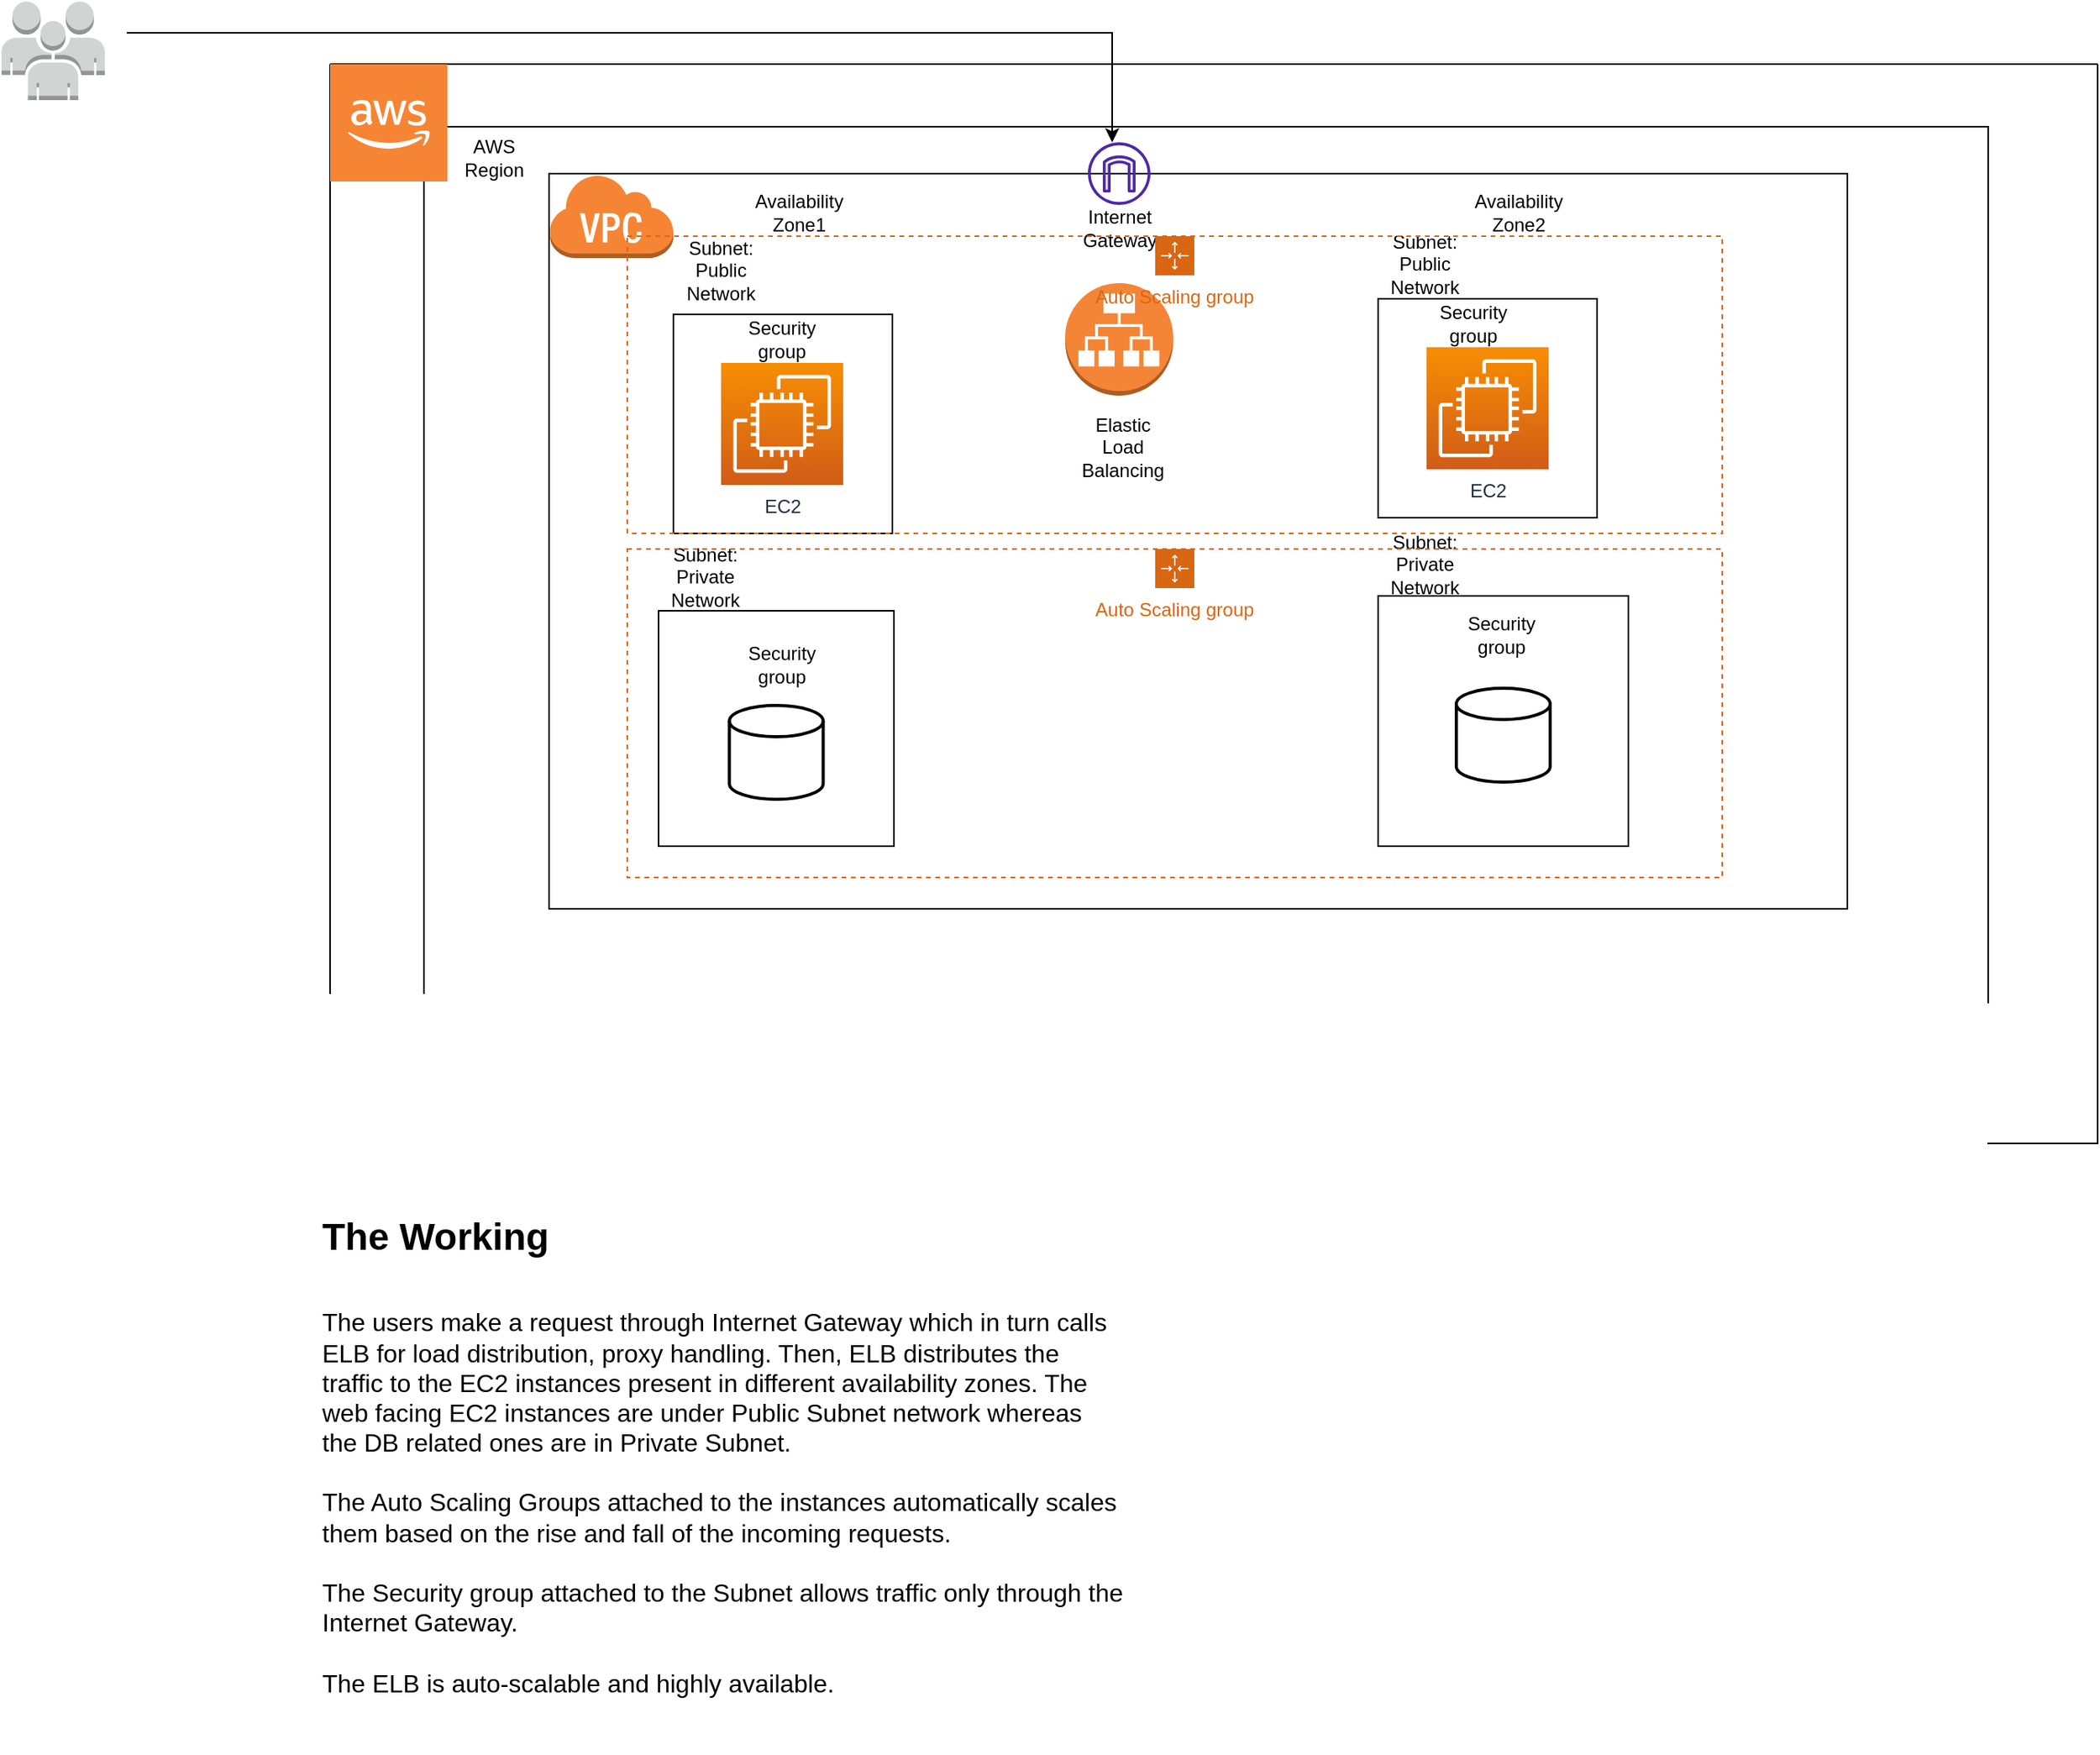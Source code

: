 <mxfile version="21.2.1" type="github">
  <diagram name="Page-1" id="PlIgevGMCSv-zmXggFxV">
    <mxGraphModel dx="938" dy="-621" grid="1" gridSize="10" guides="1" tooltips="1" connect="1" arrows="1" fold="1" page="1" pageScale="1" pageWidth="827" pageHeight="1169" math="0" shadow="0">
      <root>
        <mxCell id="0" />
        <mxCell id="1" parent="0" />
        <mxCell id="gjgdPwr-CT8w_bqsHbFe-2" value="" style="swimlane;startSize=0;movable=0;resizable=0;rotatable=0;deletable=0;editable=0;locked=1;connectable=0;" vertex="1" parent="1">
          <mxGeometry x="290" y="1220" width="1130" height="690" as="geometry" />
        </mxCell>
        <mxCell id="gjgdPwr-CT8w_bqsHbFe-6" value="" style="rounded=0;whiteSpace=wrap;html=1;" vertex="1" parent="gjgdPwr-CT8w_bqsHbFe-2">
          <mxGeometry x="60" y="40" width="1000" height="560" as="geometry" />
        </mxCell>
        <mxCell id="gjgdPwr-CT8w_bqsHbFe-7" value="" style="rounded=0;whiteSpace=wrap;html=1;movable=1;resizable=1;rotatable=1;deletable=1;editable=1;locked=0;connectable=1;" vertex="1" parent="gjgdPwr-CT8w_bqsHbFe-2">
          <mxGeometry x="140" y="70" width="830" height="470" as="geometry" />
        </mxCell>
        <mxCell id="gjgdPwr-CT8w_bqsHbFe-8" value="" style="outlineConnect=0;dashed=0;verticalLabelPosition=bottom;verticalAlign=top;align=center;html=1;shape=mxgraph.aws3.virtual_private_cloud;fillColor=#F58534;gradientColor=none;" vertex="1" parent="gjgdPwr-CT8w_bqsHbFe-2">
          <mxGeometry x="140" y="70" width="79.5" height="54" as="geometry" />
        </mxCell>
        <mxCell id="gjgdPwr-CT8w_bqsHbFe-12" value="" style="outlineConnect=0;dashed=0;verticalLabelPosition=bottom;verticalAlign=top;align=center;html=1;shape=mxgraph.aws3.cloud_2;fillColor=#F58534;gradientColor=none;movable=0;resizable=0;rotatable=0;deletable=0;editable=0;locked=1;connectable=0;" vertex="1" parent="gjgdPwr-CT8w_bqsHbFe-2">
          <mxGeometry width="75" height="75" as="geometry" />
        </mxCell>
        <mxCell id="gjgdPwr-CT8w_bqsHbFe-15" value="AWS Region" style="text;html=1;strokeColor=none;fillColor=none;align=center;verticalAlign=middle;whiteSpace=wrap;rounded=0;" vertex="1" parent="gjgdPwr-CT8w_bqsHbFe-2">
          <mxGeometry x="75" y="45" width="60" height="30" as="geometry" />
        </mxCell>
        <mxCell id="gjgdPwr-CT8w_bqsHbFe-16" value="" style="whiteSpace=wrap;html=1;aspect=fixed;movable=0;resizable=0;rotatable=0;deletable=0;editable=0;locked=1;connectable=0;" vertex="1" parent="gjgdPwr-CT8w_bqsHbFe-2">
          <mxGeometry x="219.5" y="160" width="140" height="140" as="geometry" />
        </mxCell>
        <mxCell id="gjgdPwr-CT8w_bqsHbFe-17" value="EC2" style="sketch=0;points=[[0,0,0],[0.25,0,0],[0.5,0,0],[0.75,0,0],[1,0,0],[0,1,0],[0.25,1,0],[0.5,1,0],[0.75,1,0],[1,1,0],[0,0.25,0],[0,0.5,0],[0,0.75,0],[1,0.25,0],[1,0.5,0],[1,0.75,0]];outlineConnect=0;fontColor=#232F3E;gradientColor=#F78E04;gradientDirection=north;fillColor=#D05C17;strokeColor=#ffffff;dashed=0;verticalLabelPosition=bottom;verticalAlign=top;align=center;html=1;fontSize=12;fontStyle=0;aspect=fixed;shape=mxgraph.aws4.resourceIcon;resIcon=mxgraph.aws4.ec2;movable=0;resizable=0;rotatable=0;deletable=0;editable=0;locked=1;connectable=0;" vertex="1" parent="gjgdPwr-CT8w_bqsHbFe-2">
          <mxGeometry x="250" y="191" width="78" height="78" as="geometry" />
        </mxCell>
        <mxCell id="gjgdPwr-CT8w_bqsHbFe-18" value="Security group" style="text;html=1;strokeColor=none;fillColor=none;align=center;verticalAlign=middle;whiteSpace=wrap;rounded=0;movable=0;resizable=0;rotatable=0;deletable=0;editable=0;locked=1;connectable=0;" vertex="1" parent="gjgdPwr-CT8w_bqsHbFe-2">
          <mxGeometry x="259" y="161" width="60" height="30" as="geometry" />
        </mxCell>
        <mxCell id="gjgdPwr-CT8w_bqsHbFe-20" value="" style="whiteSpace=wrap;html=1;aspect=fixed;movable=0;resizable=0;rotatable=0;deletable=0;editable=0;locked=1;connectable=0;" vertex="1" parent="gjgdPwr-CT8w_bqsHbFe-2">
          <mxGeometry x="670" y="150" width="140" height="140" as="geometry" />
        </mxCell>
        <mxCell id="gjgdPwr-CT8w_bqsHbFe-21" value="EC2" style="sketch=0;points=[[0,0,0],[0.25,0,0],[0.5,0,0],[0.75,0,0],[1,0,0],[0,1,0],[0.25,1,0],[0.5,1,0],[0.75,1,0],[1,1,0],[0,0.25,0],[0,0.5,0],[0,0.75,0],[1,0.25,0],[1,0.5,0],[1,0.75,0]];outlineConnect=0;fontColor=#232F3E;gradientColor=#F78E04;gradientDirection=north;fillColor=#D05C17;strokeColor=#ffffff;dashed=0;verticalLabelPosition=bottom;verticalAlign=top;align=center;html=1;fontSize=12;fontStyle=0;aspect=fixed;shape=mxgraph.aws4.resourceIcon;resIcon=mxgraph.aws4.ec2;movable=0;resizable=0;rotatable=0;deletable=0;editable=0;locked=1;connectable=0;" vertex="1" parent="gjgdPwr-CT8w_bqsHbFe-2">
          <mxGeometry x="701" y="181" width="78" height="78" as="geometry" />
        </mxCell>
        <mxCell id="gjgdPwr-CT8w_bqsHbFe-22" value="Security group" style="text;html=1;strokeColor=none;fillColor=none;align=center;verticalAlign=middle;whiteSpace=wrap;rounded=0;movable=0;resizable=0;rotatable=0;deletable=0;editable=0;locked=1;connectable=0;" vertex="1" parent="gjgdPwr-CT8w_bqsHbFe-2">
          <mxGeometry x="701" y="151" width="60" height="30" as="geometry" />
        </mxCell>
        <mxCell id="gjgdPwr-CT8w_bqsHbFe-23" value="" style="whiteSpace=wrap;html=1;aspect=fixed;movable=0;resizable=0;rotatable=0;deletable=0;editable=0;locked=1;connectable=0;" vertex="1" parent="gjgdPwr-CT8w_bqsHbFe-2">
          <mxGeometry x="210" y="349.5" width="150.5" height="150.5" as="geometry" />
        </mxCell>
        <mxCell id="gjgdPwr-CT8w_bqsHbFe-24" value="" style="whiteSpace=wrap;html=1;aspect=fixed;movable=0;resizable=0;rotatable=0;deletable=0;editable=0;locked=1;connectable=0;" vertex="1" parent="gjgdPwr-CT8w_bqsHbFe-2">
          <mxGeometry x="670" y="340" width="160" height="160" as="geometry" />
        </mxCell>
        <mxCell id="gjgdPwr-CT8w_bqsHbFe-25" value="" style="strokeWidth=2;html=1;shape=mxgraph.flowchart.database;whiteSpace=wrap;" vertex="1" parent="gjgdPwr-CT8w_bqsHbFe-2">
          <mxGeometry x="255.25" y="410" width="60" height="60" as="geometry" />
        </mxCell>
        <mxCell id="gjgdPwr-CT8w_bqsHbFe-26" value="Security group" style="text;html=1;strokeColor=none;fillColor=none;align=center;verticalAlign=middle;whiteSpace=wrap;rounded=0;" vertex="1" parent="gjgdPwr-CT8w_bqsHbFe-2">
          <mxGeometry x="259" y="369" width="60" height="30" as="geometry" />
        </mxCell>
        <mxCell id="gjgdPwr-CT8w_bqsHbFe-28" value="Security group" style="text;html=1;strokeColor=none;fillColor=none;align=center;verticalAlign=middle;whiteSpace=wrap;rounded=0;" vertex="1" parent="gjgdPwr-CT8w_bqsHbFe-2">
          <mxGeometry x="719" y="349.5" width="60" height="30" as="geometry" />
        </mxCell>
        <mxCell id="gjgdPwr-CT8w_bqsHbFe-29" value="" style="strokeWidth=2;html=1;shape=mxgraph.flowchart.database;whiteSpace=wrap;" vertex="1" parent="gjgdPwr-CT8w_bqsHbFe-2">
          <mxGeometry x="720" y="399" width="60" height="60" as="geometry" />
        </mxCell>
        <mxCell id="gjgdPwr-CT8w_bqsHbFe-31" value="Subnet: Public Network" style="text;html=1;strokeColor=none;fillColor=none;align=center;verticalAlign=middle;whiteSpace=wrap;rounded=0;" vertex="1" parent="gjgdPwr-CT8w_bqsHbFe-2">
          <mxGeometry x="219.5" y="110" width="60" height="44" as="geometry" />
        </mxCell>
        <mxCell id="gjgdPwr-CT8w_bqsHbFe-34" value="Subnet: Public Network" style="text;html=1;strokeColor=none;fillColor=none;align=center;verticalAlign=middle;whiteSpace=wrap;rounded=0;" vertex="1" parent="gjgdPwr-CT8w_bqsHbFe-2">
          <mxGeometry x="670" y="106" width="60" height="44" as="geometry" />
        </mxCell>
        <mxCell id="gjgdPwr-CT8w_bqsHbFe-35" value="Subnet: Private Network" style="text;html=1;strokeColor=none;fillColor=none;align=center;verticalAlign=middle;whiteSpace=wrap;rounded=0;movable=0;resizable=0;rotatable=0;deletable=0;editable=0;locked=1;connectable=0;" vertex="1" parent="gjgdPwr-CT8w_bqsHbFe-2">
          <mxGeometry x="210" y="305.5" width="60" height="44" as="geometry" />
        </mxCell>
        <mxCell id="gjgdPwr-CT8w_bqsHbFe-36" value="Subnet: Private Network" style="text;html=1;strokeColor=none;fillColor=none;align=center;verticalAlign=middle;whiteSpace=wrap;rounded=0;" vertex="1" parent="gjgdPwr-CT8w_bqsHbFe-2">
          <mxGeometry x="670" y="298" width="60" height="44" as="geometry" />
        </mxCell>
        <mxCell id="gjgdPwr-CT8w_bqsHbFe-37" value="" style="outlineConnect=0;dashed=0;verticalLabelPosition=bottom;verticalAlign=top;align=center;html=1;shape=mxgraph.aws3.application_load_balancer;fillColor=#F58536;gradientColor=none;" vertex="1" parent="1">
          <mxGeometry x="760" y="1360" width="69" height="72" as="geometry" />
        </mxCell>
        <mxCell id="gjgdPwr-CT8w_bqsHbFe-38" value="" style="sketch=0;outlineConnect=0;fontColor=#232F3E;gradientColor=none;fillColor=#4D27AA;strokeColor=none;dashed=0;verticalLabelPosition=bottom;verticalAlign=top;align=center;html=1;fontSize=12;fontStyle=0;aspect=fixed;pointerEvents=1;shape=mxgraph.aws4.internet_gateway;" vertex="1" parent="1">
          <mxGeometry x="774.5" y="1270" width="40" height="40" as="geometry" />
        </mxCell>
        <mxCell id="gjgdPwr-CT8w_bqsHbFe-39" value="" style="outlineConnect=0;dashed=0;verticalLabelPosition=bottom;verticalAlign=top;align=center;html=1;shape=mxgraph.aws3.users;fillColor=#D2D3D3;gradientColor=none;movable=0;resizable=0;rotatable=0;deletable=0;editable=0;locked=1;connectable=0;" vertex="1" parent="1">
          <mxGeometry x="80" y="1180" width="66" height="63" as="geometry" />
        </mxCell>
        <mxCell id="gjgdPwr-CT8w_bqsHbFe-43" value="" style="endArrow=classic;html=1;rounded=0;movable=0;resizable=0;rotatable=0;deletable=0;editable=0;locked=1;connectable=0;" edge="1" parent="1" target="gjgdPwr-CT8w_bqsHbFe-38">
          <mxGeometry width="50" height="50" relative="1" as="geometry">
            <mxPoint x="160" y="1200" as="sourcePoint" />
            <mxPoint x="780" y="1200" as="targetPoint" />
            <Array as="points">
              <mxPoint x="790" y="1200" />
              <mxPoint x="790" y="1270" />
            </Array>
          </mxGeometry>
        </mxCell>
        <mxCell id="gjgdPwr-CT8w_bqsHbFe-45" value="Internet Gateway" style="text;html=1;strokeColor=none;fillColor=none;align=center;verticalAlign=middle;whiteSpace=wrap;rounded=0;" vertex="1" parent="1">
          <mxGeometry x="764.5" y="1310" width="60" height="30" as="geometry" />
        </mxCell>
        <mxCell id="gjgdPwr-CT8w_bqsHbFe-46" value="Elastic Load Balancing" style="text;html=1;strokeColor=none;fillColor=none;align=center;verticalAlign=middle;whiteSpace=wrap;rounded=0;" vertex="1" parent="1">
          <mxGeometry x="767" y="1440" width="60" height="50" as="geometry" />
        </mxCell>
        <mxCell id="gjgdPwr-CT8w_bqsHbFe-50" value="Availability Zone1" style="text;html=1;strokeColor=none;fillColor=none;align=center;verticalAlign=middle;whiteSpace=wrap;rounded=0;" vertex="1" parent="1">
          <mxGeometry x="560" y="1300" width="60" height="30" as="geometry" />
        </mxCell>
        <mxCell id="gjgdPwr-CT8w_bqsHbFe-51" value="Availability Zone2" style="text;html=1;strokeColor=none;fillColor=none;align=center;verticalAlign=middle;whiteSpace=wrap;rounded=0;" vertex="1" parent="1">
          <mxGeometry x="1020" y="1300" width="60" height="30" as="geometry" />
        </mxCell>
        <mxCell id="gjgdPwr-CT8w_bqsHbFe-58" value="Auto Scaling group" style="points=[[0,0],[0.25,0],[0.5,0],[0.75,0],[1,0],[1,0.25],[1,0.5],[1,0.75],[1,1],[0.75,1],[0.5,1],[0.25,1],[0,1],[0,0.75],[0,0.5],[0,0.25]];outlineConnect=0;gradientColor=none;html=1;whiteSpace=wrap;fontSize=12;fontStyle=0;container=1;pointerEvents=0;collapsible=0;recursiveResize=0;shape=mxgraph.aws4.groupCenter;grIcon=mxgraph.aws4.group_auto_scaling_group;grStroke=1;strokeColor=#D86613;fillColor=none;verticalAlign=top;align=center;fontColor=#D86613;dashed=1;spacingTop=25;" vertex="1" parent="1">
          <mxGeometry x="480" y="1330" width="700" height="190" as="geometry" />
        </mxCell>
        <mxCell id="gjgdPwr-CT8w_bqsHbFe-59" value="Auto Scaling group" style="points=[[0,0],[0.25,0],[0.5,0],[0.75,0],[1,0],[1,0.25],[1,0.5],[1,0.75],[1,1],[0.75,1],[0.5,1],[0.25,1],[0,1],[0,0.75],[0,0.5],[0,0.25]];outlineConnect=0;gradientColor=none;html=1;whiteSpace=wrap;fontSize=12;fontStyle=0;container=1;pointerEvents=0;collapsible=0;recursiveResize=0;shape=mxgraph.aws4.groupCenter;grIcon=mxgraph.aws4.group_auto_scaling_group;grStroke=1;strokeColor=#D86613;fillColor=none;verticalAlign=top;align=center;fontColor=#D86613;dashed=1;spacingTop=25;movable=0;resizable=0;rotatable=0;deletable=0;editable=0;locked=1;connectable=0;" vertex="1" parent="1">
          <mxGeometry x="480" y="1530" width="700" height="210" as="geometry" />
        </mxCell>
        <mxCell id="gjgdPwr-CT8w_bqsHbFe-62" value="&lt;h1&gt;The Working&lt;/h1&gt;&lt;div&gt;&lt;br&gt;&lt;/div&gt;&lt;div style=&quot;font-size: 16px;&quot;&gt;&lt;font style=&quot;font-size: 16px;&quot;&gt;The users make a request through Internet Gateway which in turn calls ELB for load distribution, proxy handling. Then, ELB distributes the traffic to the EC2 instances present in different availability zones. The web facing EC2 instances are under Public Subnet network whereas the DB related ones are in Private Subnet.&lt;/font&gt;&lt;/div&gt;&lt;div style=&quot;font-size: 16px;&quot;&gt;&lt;font style=&quot;font-size: 16px;&quot;&gt;&lt;br&gt;&lt;/font&gt;&lt;/div&gt;&lt;div style=&quot;font-size: 16px;&quot;&gt;&lt;font style=&quot;font-size: 16px;&quot;&gt;The Auto Scaling Groups attached to the instances automatically scales them based on the rise and fall of the incoming requests.&amp;nbsp;&lt;/font&gt;&lt;/div&gt;&lt;div style=&quot;font-size: 16px;&quot;&gt;&lt;font style=&quot;font-size: 16px;&quot;&gt;&lt;br&gt;&lt;/font&gt;&lt;/div&gt;&lt;div style=&quot;font-size: 16px;&quot;&gt;&lt;font style=&quot;font-size: 16px;&quot;&gt;The Security group attached to the Subnet allows traffic only through the Internet Gateway.&lt;/font&gt;&lt;/div&gt;&lt;div style=&quot;font-size: 16px;&quot;&gt;&lt;font style=&quot;font-size: 16px;&quot;&gt;&lt;br&gt;&lt;/font&gt;&lt;/div&gt;&lt;div style=&quot;font-size: 16px;&quot;&gt;&lt;font style=&quot;font-size: 16px;&quot;&gt;The ELB is auto-scalable and highly available.&lt;/font&gt;&lt;/div&gt;" style="text;html=1;strokeColor=none;fillColor=none;spacing=5;spacingTop=-20;whiteSpace=wrap;overflow=hidden;rounded=0;movable=0;resizable=0;rotatable=0;deletable=0;editable=0;locked=1;connectable=0;" vertex="1" parent="1">
          <mxGeometry x="280" y="1950" width="520" height="350" as="geometry" />
        </mxCell>
      </root>
    </mxGraphModel>
  </diagram>
</mxfile>
